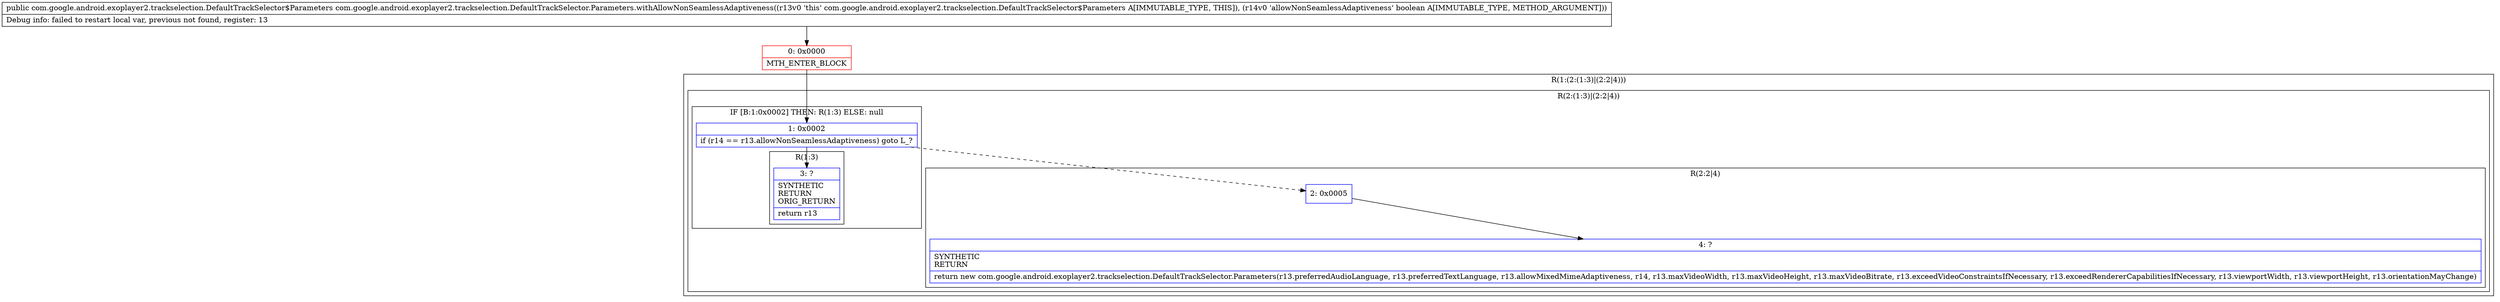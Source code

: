 digraph "CFG forcom.google.android.exoplayer2.trackselection.DefaultTrackSelector.Parameters.withAllowNonSeamlessAdaptiveness(Z)Lcom\/google\/android\/exoplayer2\/trackselection\/DefaultTrackSelector$Parameters;" {
subgraph cluster_Region_697125336 {
label = "R(1:(2:(1:3)|(2:2|4)))";
node [shape=record,color=blue];
subgraph cluster_Region_859986503 {
label = "R(2:(1:3)|(2:2|4))";
node [shape=record,color=blue];
subgraph cluster_IfRegion_653530548 {
label = "IF [B:1:0x0002] THEN: R(1:3) ELSE: null";
node [shape=record,color=blue];
Node_1 [shape=record,label="{1\:\ 0x0002|if (r14 == r13.allowNonSeamlessAdaptiveness) goto L_?\l}"];
subgraph cluster_Region_90746701 {
label = "R(1:3)";
node [shape=record,color=blue];
Node_3 [shape=record,label="{3\:\ ?|SYNTHETIC\lRETURN\lORIG_RETURN\l|return r13\l}"];
}
}
subgraph cluster_Region_1181283761 {
label = "R(2:2|4)";
node [shape=record,color=blue];
Node_2 [shape=record,label="{2\:\ 0x0005}"];
Node_4 [shape=record,label="{4\:\ ?|SYNTHETIC\lRETURN\l|return new com.google.android.exoplayer2.trackselection.DefaultTrackSelector.Parameters(r13.preferredAudioLanguage, r13.preferredTextLanguage, r13.allowMixedMimeAdaptiveness, r14, r13.maxVideoWidth, r13.maxVideoHeight, r13.maxVideoBitrate, r13.exceedVideoConstraintsIfNecessary, r13.exceedRendererCapabilitiesIfNecessary, r13.viewportWidth, r13.viewportHeight, r13.orientationMayChange)\l}"];
}
}
}
Node_0 [shape=record,color=red,label="{0\:\ 0x0000|MTH_ENTER_BLOCK\l}"];
MethodNode[shape=record,label="{public com.google.android.exoplayer2.trackselection.DefaultTrackSelector$Parameters com.google.android.exoplayer2.trackselection.DefaultTrackSelector.Parameters.withAllowNonSeamlessAdaptiveness((r13v0 'this' com.google.android.exoplayer2.trackselection.DefaultTrackSelector$Parameters A[IMMUTABLE_TYPE, THIS]), (r14v0 'allowNonSeamlessAdaptiveness' boolean A[IMMUTABLE_TYPE, METHOD_ARGUMENT]))  | Debug info: failed to restart local var, previous not found, register: 13\l}"];
MethodNode -> Node_0;
Node_1 -> Node_2[style=dashed];
Node_1 -> Node_3;
Node_2 -> Node_4;
Node_0 -> Node_1;
}

